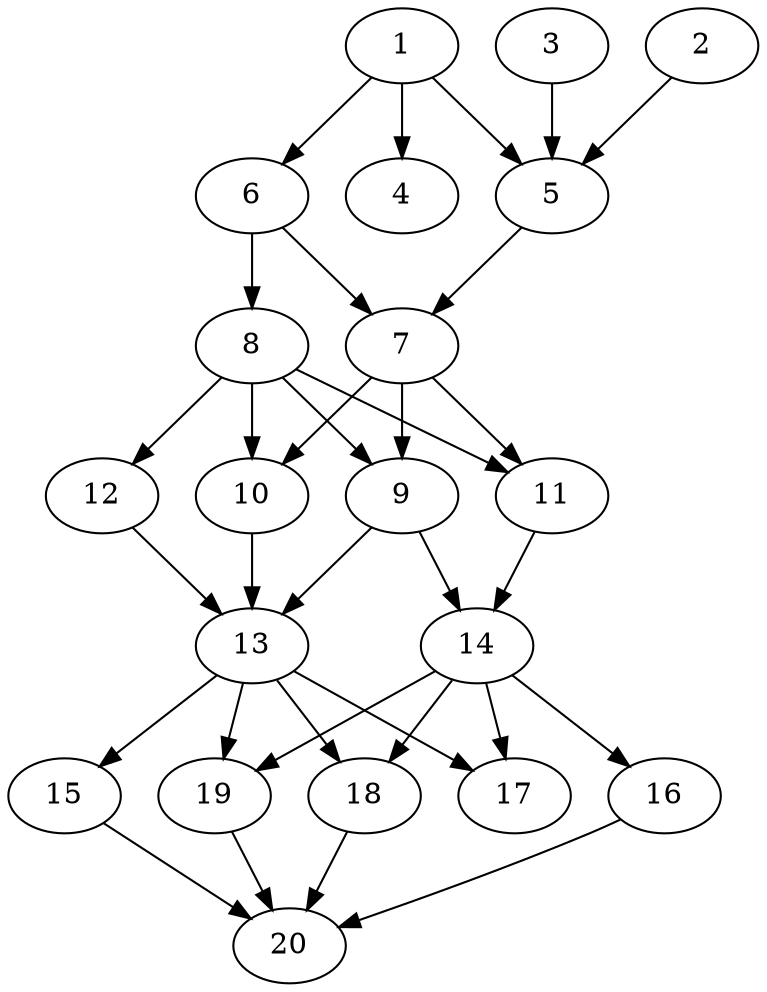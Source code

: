 // DAG automatically generated by daggen at Tue Jul 23 14:27:02 2019
// ./daggen --dot -n 20 --ccr 0.5 --fat 0.5 --regular 0.5 --density 0.7 --mindata 5242880 --maxdata 52428800 
digraph G {
  1 [size="27676672", alpha="0.01", expect_size="13838336"] 
  1 -> 4 [size ="13838336"]
  1 -> 5 [size ="13838336"]
  1 -> 6 [size ="13838336"]
  2 [size="36122624", alpha="0.03", expect_size="18061312"] 
  2 -> 5 [size ="18061312"]
  3 [size="90251264", alpha="0.18", expect_size="45125632"] 
  3 -> 5 [size ="45125632"]
  4 [size="93040640", alpha="0.11", expect_size="46520320"] 
  5 [size="29022208", alpha="0.19", expect_size="14511104"] 
  5 -> 7 [size ="14511104"]
  6 [size="77944832", alpha="0.04", expect_size="38972416"] 
  6 -> 7 [size ="38972416"]
  6 -> 8 [size ="38972416"]
  7 [size="57909248", alpha="0.05", expect_size="28954624"] 
  7 -> 9 [size ="28954624"]
  7 -> 10 [size ="28954624"]
  7 -> 11 [size ="28954624"]
  8 [size="65972224", alpha="0.07", expect_size="32986112"] 
  8 -> 9 [size ="32986112"]
  8 -> 10 [size ="32986112"]
  8 -> 11 [size ="32986112"]
  8 -> 12 [size ="32986112"]
  9 [size="93605888", alpha="0.07", expect_size="46802944"] 
  9 -> 13 [size ="46802944"]
  9 -> 14 [size ="46802944"]
  10 [size="56289280", alpha="0.03", expect_size="28144640"] 
  10 -> 13 [size ="28144640"]
  11 [size="55885824", alpha="0.17", expect_size="27942912"] 
  11 -> 14 [size ="27942912"]
  12 [size="62308352", alpha="0.12", expect_size="31154176"] 
  12 -> 13 [size ="31154176"]
  13 [size="75280384", alpha="0.07", expect_size="37640192"] 
  13 -> 15 [size ="37640192"]
  13 -> 17 [size ="37640192"]
  13 -> 18 [size ="37640192"]
  13 -> 19 [size ="37640192"]
  14 [size="64456704", alpha="0.06", expect_size="32228352"] 
  14 -> 16 [size ="32228352"]
  14 -> 17 [size ="32228352"]
  14 -> 18 [size ="32228352"]
  14 -> 19 [size ="32228352"]
  15 [size="20387840", alpha="0.14", expect_size="10193920"] 
  15 -> 20 [size ="10193920"]
  16 [size="14401536", alpha="0.15", expect_size="7200768"] 
  16 -> 20 [size ="7200768"]
  17 [size="31733760", alpha="0.16", expect_size="15866880"] 
  18 [size="53891072", alpha="0.10", expect_size="26945536"] 
  18 -> 20 [size ="26945536"]
  19 [size="85170176", alpha="0.12", expect_size="42585088"] 
  19 -> 20 [size ="42585088"]
  20 [size="24569856", alpha="0.17", expect_size="12284928"] 
}
